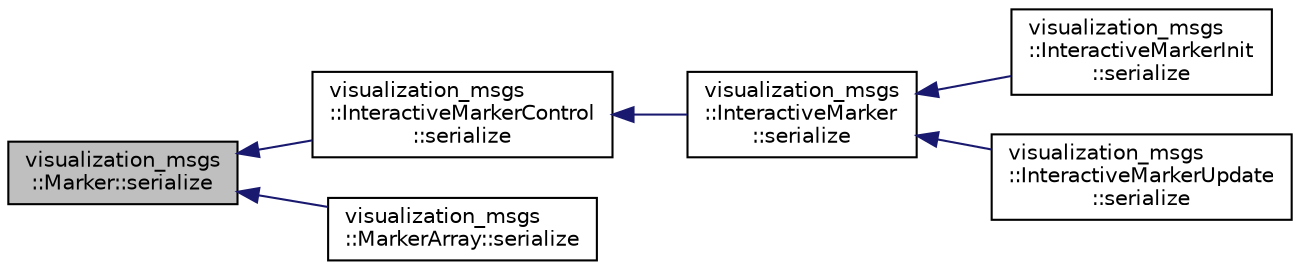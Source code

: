 digraph "visualization_msgs::Marker::serialize"
{
  edge [fontname="Helvetica",fontsize="10",labelfontname="Helvetica",labelfontsize="10"];
  node [fontname="Helvetica",fontsize="10",shape=record];
  rankdir="LR";
  Node1 [label="visualization_msgs\l::Marker::serialize",height=0.2,width=0.4,color="black", fillcolor="grey75", style="filled" fontcolor="black"];
  Node1 -> Node2 [dir="back",color="midnightblue",fontsize="10",style="solid",fontname="Helvetica"];
  Node2 [label="visualization_msgs\l::InteractiveMarkerControl\l::serialize",height=0.2,width=0.4,color="black", fillcolor="white", style="filled",URL="$classvisualization__msgs_1_1_interactive_marker_control.html#ae0551e8cc332a7f0a999966c4154e1e1"];
  Node2 -> Node3 [dir="back",color="midnightblue",fontsize="10",style="solid",fontname="Helvetica"];
  Node3 [label="visualization_msgs\l::InteractiveMarker\l::serialize",height=0.2,width=0.4,color="black", fillcolor="white", style="filled",URL="$classvisualization__msgs_1_1_interactive_marker.html#a4a9c12c8b833b36acb06f7fc8966ea07"];
  Node3 -> Node4 [dir="back",color="midnightblue",fontsize="10",style="solid",fontname="Helvetica"];
  Node4 [label="visualization_msgs\l::InteractiveMarkerInit\l::serialize",height=0.2,width=0.4,color="black", fillcolor="white", style="filled",URL="$classvisualization__msgs_1_1_interactive_marker_init.html#a10f8a90ceead7129fed8b030561f6d62"];
  Node3 -> Node5 [dir="back",color="midnightblue",fontsize="10",style="solid",fontname="Helvetica"];
  Node5 [label="visualization_msgs\l::InteractiveMarkerUpdate\l::serialize",height=0.2,width=0.4,color="black", fillcolor="white", style="filled",URL="$classvisualization__msgs_1_1_interactive_marker_update.html#a66eb6edf924a5c22a67d43a892e0a874"];
  Node1 -> Node6 [dir="back",color="midnightblue",fontsize="10",style="solid",fontname="Helvetica"];
  Node6 [label="visualization_msgs\l::MarkerArray::serialize",height=0.2,width=0.4,color="black", fillcolor="white", style="filled",URL="$classvisualization__msgs_1_1_marker_array.html#ae384695396a9747058da4a1913d05b27"];
}
